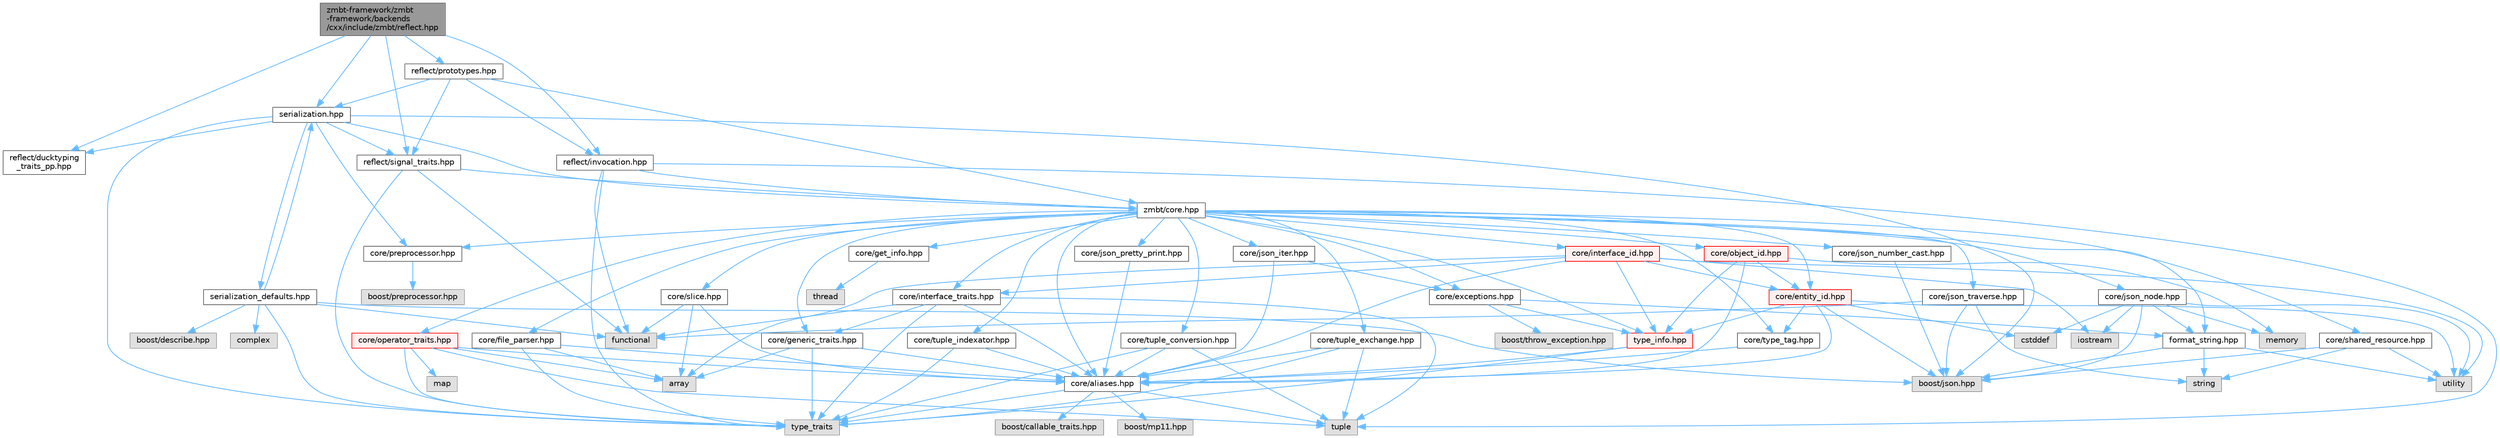 digraph "zmbt-framework/zmbt-framework/backends/cxx/include/zmbt/reflect.hpp"
{
 // LATEX_PDF_SIZE
  bgcolor="transparent";
  edge [fontname=Helvetica,fontsize=10,labelfontname=Helvetica,labelfontsize=10];
  node [fontname=Helvetica,fontsize=10,shape=box,height=0.2,width=0.4];
  Node1 [id="Node000001",label="zmbt-framework/zmbt\l-framework/backends\l/cxx/include/zmbt/reflect.hpp",height=0.2,width=0.4,color="gray40", fillcolor="grey60", style="filled", fontcolor="black",tooltip=" "];
  Node1 -> Node2 [id="edge1_Node000001_Node000002",color="steelblue1",style="solid",tooltip=" "];
  Node2 [id="Node000002",label="reflect/ducktyping\l_traits_pp.hpp",height=0.2,width=0.4,color="grey40", fillcolor="white", style="filled",URL="$ducktyping__traits__pp_8hpp.html",tooltip=" "];
  Node1 -> Node3 [id="edge2_Node000001_Node000003",color="steelblue1",style="solid",tooltip=" "];
  Node3 [id="Node000003",label="reflect/signal_traits.hpp",height=0.2,width=0.4,color="grey40", fillcolor="white", style="filled",URL="$signal__traits_8hpp.html",tooltip=" "];
  Node3 -> Node4 [id="edge3_Node000003_Node000004",color="steelblue1",style="solid",tooltip=" "];
  Node4 [id="Node000004",label="functional",height=0.2,width=0.4,color="grey60", fillcolor="#E0E0E0", style="filled",tooltip=" "];
  Node3 -> Node5 [id="edge4_Node000003_Node000005",color="steelblue1",style="solid",tooltip=" "];
  Node5 [id="Node000005",label="type_traits",height=0.2,width=0.4,color="grey60", fillcolor="#E0E0E0", style="filled",tooltip=" "];
  Node3 -> Node6 [id="edge5_Node000003_Node000006",color="steelblue1",style="solid",tooltip=" "];
  Node6 [id="Node000006",label="zmbt/core.hpp",height=0.2,width=0.4,color="grey40", fillcolor="white", style="filled",URL="$core_8hpp.html",tooltip=" "];
  Node6 -> Node7 [id="edge6_Node000006_Node000007",color="steelblue1",style="solid",tooltip=" "];
  Node7 [id="Node000007",label="core/aliases.hpp",height=0.2,width=0.4,color="grey40", fillcolor="white", style="filled",URL="$aliases_8hpp.html",tooltip=" "];
  Node7 -> Node5 [id="edge7_Node000007_Node000005",color="steelblue1",style="solid",tooltip=" "];
  Node7 -> Node8 [id="edge8_Node000007_Node000008",color="steelblue1",style="solid",tooltip=" "];
  Node8 [id="Node000008",label="tuple",height=0.2,width=0.4,color="grey60", fillcolor="#E0E0E0", style="filled",tooltip=" "];
  Node7 -> Node9 [id="edge9_Node000007_Node000009",color="steelblue1",style="solid",tooltip=" "];
  Node9 [id="Node000009",label="boost/callable_traits.hpp",height=0.2,width=0.4,color="grey60", fillcolor="#E0E0E0", style="filled",tooltip=" "];
  Node7 -> Node10 [id="edge10_Node000007_Node000010",color="steelblue1",style="solid",tooltip=" "];
  Node10 [id="Node000010",label="boost/mp11.hpp",height=0.2,width=0.4,color="grey60", fillcolor="#E0E0E0", style="filled",tooltip=" "];
  Node6 -> Node11 [id="edge11_Node000006_Node000011",color="steelblue1",style="solid",tooltip=" "];
  Node11 [id="Node000011",label="core/exceptions.hpp",height=0.2,width=0.4,color="grey40", fillcolor="white", style="filled",URL="$core_2exceptions_8hpp.html",tooltip=" "];
  Node11 -> Node12 [id="edge12_Node000011_Node000012",color="steelblue1",style="solid",tooltip=" "];
  Node12 [id="Node000012",label="boost/throw_exception.hpp",height=0.2,width=0.4,color="grey60", fillcolor="#E0E0E0", style="filled",tooltip=" "];
  Node11 -> Node13 [id="edge13_Node000011_Node000013",color="steelblue1",style="solid",tooltip=" "];
  Node13 [id="Node000013",label="format_string.hpp",height=0.2,width=0.4,color="grey40", fillcolor="white", style="filled",URL="$format__string_8hpp.html",tooltip=" "];
  Node13 -> Node14 [id="edge14_Node000013_Node000014",color="steelblue1",style="solid",tooltip=" "];
  Node14 [id="Node000014",label="boost/json.hpp",height=0.2,width=0.4,color="grey60", fillcolor="#E0E0E0", style="filled",tooltip=" "];
  Node13 -> Node15 [id="edge15_Node000013_Node000015",color="steelblue1",style="solid",tooltip=" "];
  Node15 [id="Node000015",label="string",height=0.2,width=0.4,color="grey60", fillcolor="#E0E0E0", style="filled",tooltip=" "];
  Node13 -> Node16 [id="edge16_Node000013_Node000016",color="steelblue1",style="solid",tooltip=" "];
  Node16 [id="Node000016",label="utility",height=0.2,width=0.4,color="grey60", fillcolor="#E0E0E0", style="filled",tooltip=" "];
  Node11 -> Node17 [id="edge17_Node000011_Node000017",color="steelblue1",style="solid",tooltip=" "];
  Node17 [id="Node000017",label="type_info.hpp",height=0.2,width=0.4,color="red", fillcolor="#FFF0F0", style="filled",URL="$type__info_8hpp.html",tooltip=" "];
  Node17 -> Node5 [id="edge18_Node000017_Node000005",color="steelblue1",style="solid",tooltip=" "];
  Node17 -> Node7 [id="edge19_Node000017_Node000007",color="steelblue1",style="solid",tooltip=" "];
  Node6 -> Node19 [id="edge20_Node000006_Node000019",color="steelblue1",style="solid",tooltip=" "];
  Node19 [id="Node000019",label="core/file_parser.hpp",height=0.2,width=0.4,color="grey40", fillcolor="white", style="filled",URL="$file__parser_8hpp.html",tooltip=" "];
  Node19 -> Node20 [id="edge21_Node000019_Node000020",color="steelblue1",style="solid",tooltip=" "];
  Node20 [id="Node000020",label="array",height=0.2,width=0.4,color="grey60", fillcolor="#E0E0E0", style="filled",tooltip=" "];
  Node19 -> Node5 [id="edge22_Node000019_Node000005",color="steelblue1",style="solid",tooltip=" "];
  Node19 -> Node7 [id="edge23_Node000019_Node000007",color="steelblue1",style="solid",tooltip=" "];
  Node6 -> Node13 [id="edge24_Node000006_Node000013",color="steelblue1",style="solid",tooltip=" "];
  Node6 -> Node21 [id="edge25_Node000006_Node000021",color="steelblue1",style="solid",tooltip=" "];
  Node21 [id="Node000021",label="core/generic_traits.hpp",height=0.2,width=0.4,color="grey40", fillcolor="white", style="filled",URL="$generic__traits_8hpp.html",tooltip=" "];
  Node21 -> Node5 [id="edge26_Node000021_Node000005",color="steelblue1",style="solid",tooltip=" "];
  Node21 -> Node20 [id="edge27_Node000021_Node000020",color="steelblue1",style="solid",tooltip=" "];
  Node21 -> Node7 [id="edge28_Node000021_Node000007",color="steelblue1",style="solid",tooltip=" "];
  Node6 -> Node22 [id="edge29_Node000006_Node000022",color="steelblue1",style="solid",tooltip=" "];
  Node22 [id="Node000022",label="core/get_info.hpp",height=0.2,width=0.4,color="grey40", fillcolor="white", style="filled",URL="$get__info_8hpp.html",tooltip=" "];
  Node22 -> Node23 [id="edge30_Node000022_Node000023",color="steelblue1",style="solid",tooltip=" "];
  Node23 [id="Node000023",label="thread",height=0.2,width=0.4,color="grey60", fillcolor="#E0E0E0", style="filled",tooltip=" "];
  Node6 -> Node24 [id="edge31_Node000006_Node000024",color="steelblue1",style="solid",tooltip=" "];
  Node24 [id="Node000024",label="core/interface_traits.hpp",height=0.2,width=0.4,color="grey40", fillcolor="white", style="filled",URL="$interface__traits_8hpp.html",tooltip=" "];
  Node24 -> Node4 [id="edge32_Node000024_Node000004",color="steelblue1",style="solid",tooltip=" "];
  Node24 -> Node8 [id="edge33_Node000024_Node000008",color="steelblue1",style="solid",tooltip=" "];
  Node24 -> Node5 [id="edge34_Node000024_Node000005",color="steelblue1",style="solid",tooltip=" "];
  Node24 -> Node7 [id="edge35_Node000024_Node000007",color="steelblue1",style="solid",tooltip=" "];
  Node24 -> Node21 [id="edge36_Node000024_Node000021",color="steelblue1",style="solid",tooltip=" "];
  Node6 -> Node25 [id="edge37_Node000006_Node000025",color="steelblue1",style="solid",tooltip=" "];
  Node25 [id="Node000025",label="core/json_iter.hpp",height=0.2,width=0.4,color="grey40", fillcolor="white", style="filled",URL="$json__iter_8hpp.html",tooltip=" "];
  Node25 -> Node7 [id="edge38_Node000025_Node000007",color="steelblue1",style="solid",tooltip=" "];
  Node25 -> Node11 [id="edge39_Node000025_Node000011",color="steelblue1",style="solid",tooltip=" "];
  Node6 -> Node26 [id="edge40_Node000006_Node000026",color="steelblue1",style="solid",tooltip=" "];
  Node26 [id="Node000026",label="core/json_node.hpp",height=0.2,width=0.4,color="grey40", fillcolor="white", style="filled",URL="$json__node_8hpp.html",tooltip=" "];
  Node26 -> Node14 [id="edge41_Node000026_Node000014",color="steelblue1",style="solid",tooltip=" "];
  Node26 -> Node27 [id="edge42_Node000026_Node000027",color="steelblue1",style="solid",tooltip=" "];
  Node27 [id="Node000027",label="cstddef",height=0.2,width=0.4,color="grey60", fillcolor="#E0E0E0", style="filled",tooltip=" "];
  Node26 -> Node28 [id="edge43_Node000026_Node000028",color="steelblue1",style="solid",tooltip=" "];
  Node28 [id="Node000028",label="iostream",height=0.2,width=0.4,color="grey60", fillcolor="#E0E0E0", style="filled",tooltip=" "];
  Node26 -> Node29 [id="edge44_Node000026_Node000029",color="steelblue1",style="solid",tooltip=" "];
  Node29 [id="Node000029",label="memory",height=0.2,width=0.4,color="grey60", fillcolor="#E0E0E0", style="filled",tooltip=" "];
  Node26 -> Node16 [id="edge45_Node000026_Node000016",color="steelblue1",style="solid",tooltip=" "];
  Node26 -> Node13 [id="edge46_Node000026_Node000013",color="steelblue1",style="solid",tooltip=" "];
  Node6 -> Node30 [id="edge47_Node000006_Node000030",color="steelblue1",style="solid",tooltip=" "];
  Node30 [id="Node000030",label="core/json_number_cast.hpp",height=0.2,width=0.4,color="grey40", fillcolor="white", style="filled",URL="$json__number__cast_8hpp.html",tooltip=" "];
  Node30 -> Node14 [id="edge48_Node000030_Node000014",color="steelblue1",style="solid",tooltip=" "];
  Node6 -> Node31 [id="edge49_Node000006_Node000031",color="steelblue1",style="solid",tooltip=" "];
  Node31 [id="Node000031",label="core/json_traverse.hpp",height=0.2,width=0.4,color="grey40", fillcolor="white", style="filled",URL="$json__traverse_8hpp.html",tooltip=" "];
  Node31 -> Node4 [id="edge50_Node000031_Node000004",color="steelblue1",style="solid",tooltip=" "];
  Node31 -> Node15 [id="edge51_Node000031_Node000015",color="steelblue1",style="solid",tooltip=" "];
  Node31 -> Node14 [id="edge52_Node000031_Node000014",color="steelblue1",style="solid",tooltip=" "];
  Node6 -> Node32 [id="edge53_Node000006_Node000032",color="steelblue1",style="solid",tooltip=" "];
  Node32 [id="Node000032",label="core/json_pretty_print.hpp",height=0.2,width=0.4,color="grey40", fillcolor="white", style="filled",URL="$json__pretty__print_8hpp.html",tooltip=" "];
  Node32 -> Node7 [id="edge54_Node000032_Node000007",color="steelblue1",style="solid",tooltip=" "];
  Node6 -> Node33 [id="edge55_Node000006_Node000033",color="steelblue1",style="solid",tooltip=" "];
  Node33 [id="Node000033",label="core/slice.hpp",height=0.2,width=0.4,color="grey40", fillcolor="white", style="filled",URL="$slice_8hpp.html",tooltip=" "];
  Node33 -> Node20 [id="edge56_Node000033_Node000020",color="steelblue1",style="solid",tooltip=" "];
  Node33 -> Node4 [id="edge57_Node000033_Node000004",color="steelblue1",style="solid",tooltip=" "];
  Node33 -> Node7 [id="edge58_Node000033_Node000007",color="steelblue1",style="solid",tooltip=" "];
  Node6 -> Node34 [id="edge59_Node000006_Node000034",color="steelblue1",style="solid",tooltip=" "];
  Node34 [id="Node000034",label="core/preprocessor.hpp",height=0.2,width=0.4,color="grey40", fillcolor="white", style="filled",URL="$preprocessor_8hpp.html",tooltip="type traits to check serialization compatibility"];
  Node34 -> Node35 [id="edge60_Node000034_Node000035",color="steelblue1",style="solid",tooltip=" "];
  Node35 [id="Node000035",label="boost/preprocessor.hpp",height=0.2,width=0.4,color="grey60", fillcolor="#E0E0E0", style="filled",tooltip=" "];
  Node6 -> Node36 [id="edge61_Node000006_Node000036",color="steelblue1",style="solid",tooltip=" "];
  Node36 [id="Node000036",label="core/operator_traits.hpp",height=0.2,width=0.4,color="red", fillcolor="#FFF0F0", style="filled",URL="$operator__traits_8hpp.html",tooltip=" "];
  Node36 -> Node20 [id="edge62_Node000036_Node000020",color="steelblue1",style="solid",tooltip=" "];
  Node36 -> Node37 [id="edge63_Node000036_Node000037",color="steelblue1",style="solid",tooltip=" "];
  Node37 [id="Node000037",label="map",height=0.2,width=0.4,color="grey60", fillcolor="#E0E0E0", style="filled",tooltip=" "];
  Node36 -> Node5 [id="edge64_Node000036_Node000005",color="steelblue1",style="solid",tooltip=" "];
  Node36 -> Node8 [id="edge65_Node000036_Node000008",color="steelblue1",style="solid",tooltip=" "];
  Node36 -> Node7 [id="edge66_Node000036_Node000007",color="steelblue1",style="solid",tooltip=" "];
  Node6 -> Node43 [id="edge67_Node000006_Node000043",color="steelblue1",style="solid",tooltip=" "];
  Node43 [id="Node000043",label="core/shared_resource.hpp",height=0.2,width=0.4,color="grey40", fillcolor="white", style="filled",URL="$shared__resource_8hpp.html",tooltip=" "];
  Node43 -> Node14 [id="edge68_Node000043_Node000014",color="steelblue1",style="solid",tooltip=" "];
  Node43 -> Node15 [id="edge69_Node000043_Node000015",color="steelblue1",style="solid",tooltip=" "];
  Node43 -> Node16 [id="edge70_Node000043_Node000016",color="steelblue1",style="solid",tooltip=" "];
  Node6 -> Node44 [id="edge71_Node000006_Node000044",color="steelblue1",style="solid",tooltip=" "];
  Node44 [id="Node000044",label="core/tuple_conversion.hpp",height=0.2,width=0.4,color="grey40", fillcolor="white", style="filled",URL="$tuple__conversion_8hpp.html",tooltip=" "];
  Node44 -> Node8 [id="edge72_Node000044_Node000008",color="steelblue1",style="solid",tooltip=" "];
  Node44 -> Node5 [id="edge73_Node000044_Node000005",color="steelblue1",style="solid",tooltip=" "];
  Node44 -> Node7 [id="edge74_Node000044_Node000007",color="steelblue1",style="solid",tooltip=" "];
  Node6 -> Node45 [id="edge75_Node000006_Node000045",color="steelblue1",style="solid",tooltip=" "];
  Node45 [id="Node000045",label="core/tuple_exchange.hpp",height=0.2,width=0.4,color="grey40", fillcolor="white", style="filled",URL="$tuple__exchange_8hpp.html",tooltip=" "];
  Node45 -> Node8 [id="edge76_Node000045_Node000008",color="steelblue1",style="solid",tooltip=" "];
  Node45 -> Node5 [id="edge77_Node000045_Node000005",color="steelblue1",style="solid",tooltip=" "];
  Node45 -> Node7 [id="edge78_Node000045_Node000007",color="steelblue1",style="solid",tooltip=" "];
  Node6 -> Node46 [id="edge79_Node000006_Node000046",color="steelblue1",style="solid",tooltip=" "];
  Node46 [id="Node000046",label="core/tuple_indexator.hpp",height=0.2,width=0.4,color="grey40", fillcolor="white", style="filled",URL="$tuple__indexator_8hpp.html",tooltip=" "];
  Node46 -> Node5 [id="edge80_Node000046_Node000005",color="steelblue1",style="solid",tooltip=" "];
  Node46 -> Node7 [id="edge81_Node000046_Node000007",color="steelblue1",style="solid",tooltip=" "];
  Node6 -> Node17 [id="edge82_Node000006_Node000017",color="steelblue1",style="solid",tooltip=" "];
  Node6 -> Node47 [id="edge83_Node000006_Node000047",color="steelblue1",style="solid",tooltip=" "];
  Node47 [id="Node000047",label="core/type_tag.hpp",height=0.2,width=0.4,color="grey40", fillcolor="white", style="filled",URL="$type__tag_8hpp.html",tooltip=" "];
  Node47 -> Node7 [id="edge84_Node000047_Node000007",color="steelblue1",style="solid",tooltip=" "];
  Node6 -> Node48 [id="edge85_Node000006_Node000048",color="steelblue1",style="solid",tooltip=" "];
  Node48 [id="Node000048",label="core/entity_id.hpp",height=0.2,width=0.4,color="red", fillcolor="#FFF0F0", style="filled",URL="$entity__id_8hpp.html",tooltip=" "];
  Node48 -> Node27 [id="edge86_Node000048_Node000027",color="steelblue1",style="solid",tooltip=" "];
  Node48 -> Node16 [id="edge87_Node000048_Node000016",color="steelblue1",style="solid",tooltip=" "];
  Node48 -> Node14 [id="edge88_Node000048_Node000014",color="steelblue1",style="solid",tooltip=" "];
  Node48 -> Node7 [id="edge89_Node000048_Node000007",color="steelblue1",style="solid",tooltip=" "];
  Node48 -> Node47 [id="edge90_Node000048_Node000047",color="steelblue1",style="solid",tooltip=" "];
  Node48 -> Node17 [id="edge91_Node000048_Node000017",color="steelblue1",style="solid",tooltip=" "];
  Node6 -> Node51 [id="edge92_Node000006_Node000051",color="steelblue1",style="solid",tooltip=" "];
  Node51 [id="Node000051",label="core/interface_id.hpp",height=0.2,width=0.4,color="red", fillcolor="#FFF0F0", style="filled",URL="$interface__id_8hpp.html",tooltip=" "];
  Node51 -> Node28 [id="edge93_Node000051_Node000028",color="steelblue1",style="solid",tooltip=" "];
  Node51 -> Node20 [id="edge94_Node000051_Node000020",color="steelblue1",style="solid",tooltip=" "];
  Node51 -> Node16 [id="edge95_Node000051_Node000016",color="steelblue1",style="solid",tooltip=" "];
  Node51 -> Node7 [id="edge96_Node000051_Node000007",color="steelblue1",style="solid",tooltip=" "];
  Node51 -> Node48 [id="edge97_Node000051_Node000048",color="steelblue1",style="solid",tooltip=" "];
  Node51 -> Node24 [id="edge98_Node000051_Node000024",color="steelblue1",style="solid",tooltip=" "];
  Node51 -> Node17 [id="edge99_Node000051_Node000017",color="steelblue1",style="solid",tooltip=" "];
  Node6 -> Node55 [id="edge100_Node000006_Node000055",color="steelblue1",style="solid",tooltip=" "];
  Node55 [id="Node000055",label="core/object_id.hpp",height=0.2,width=0.4,color="red", fillcolor="#FFF0F0", style="filled",URL="$object__id_8hpp.html",tooltip=" "];
  Node55 -> Node29 [id="edge101_Node000055_Node000029",color="steelblue1",style="solid",tooltip=" "];
  Node55 -> Node7 [id="edge102_Node000055_Node000007",color="steelblue1",style="solid",tooltip=" "];
  Node55 -> Node48 [id="edge103_Node000055_Node000048",color="steelblue1",style="solid",tooltip=" "];
  Node55 -> Node17 [id="edge104_Node000055_Node000017",color="steelblue1",style="solid",tooltip=" "];
  Node1 -> Node56 [id="edge105_Node000001_Node000056",color="steelblue1",style="solid",tooltip=" "];
  Node56 [id="Node000056",label="reflect/invocation.hpp",height=0.2,width=0.4,color="grey40", fillcolor="white", style="filled",URL="$invocation_8hpp.html",tooltip=" "];
  Node56 -> Node4 [id="edge106_Node000056_Node000004",color="steelblue1",style="solid",tooltip=" "];
  Node56 -> Node8 [id="edge107_Node000056_Node000008",color="steelblue1",style="solid",tooltip=" "];
  Node56 -> Node5 [id="edge108_Node000056_Node000005",color="steelblue1",style="solid",tooltip=" "];
  Node56 -> Node6 [id="edge109_Node000056_Node000006",color="steelblue1",style="solid",tooltip=" "];
  Node1 -> Node57 [id="edge110_Node000001_Node000057",color="steelblue1",style="solid",tooltip=" "];
  Node57 [id="Node000057",label="reflect/prototypes.hpp",height=0.2,width=0.4,color="grey40", fillcolor="white", style="filled",URL="$prototypes_8hpp.html",tooltip=" "];
  Node57 -> Node6 [id="edge111_Node000057_Node000006",color="steelblue1",style="solid",tooltip=" "];
  Node57 -> Node3 [id="edge112_Node000057_Node000003",color="steelblue1",style="solid",tooltip=" "];
  Node57 -> Node58 [id="edge113_Node000057_Node000058",color="steelblue1",style="solid",tooltip=" "];
  Node58 [id="Node000058",label="serialization.hpp",height=0.2,width=0.4,color="grey40", fillcolor="white", style="filled",URL="$serialization_8hpp.html",tooltip=" "];
  Node58 -> Node5 [id="edge114_Node000058_Node000005",color="steelblue1",style="solid",tooltip=" "];
  Node58 -> Node14 [id="edge115_Node000058_Node000014",color="steelblue1",style="solid",tooltip=" "];
  Node58 -> Node34 [id="edge116_Node000058_Node000034",color="steelblue1",style="solid",tooltip=" "];
  Node58 -> Node6 [id="edge117_Node000058_Node000006",color="steelblue1",style="solid",tooltip=" "];
  Node58 -> Node2 [id="edge118_Node000058_Node000002",color="steelblue1",style="solid",tooltip=" "];
  Node58 -> Node3 [id="edge119_Node000058_Node000003",color="steelblue1",style="solid",tooltip=" "];
  Node58 -> Node59 [id="edge120_Node000058_Node000059",color="steelblue1",style="solid",tooltip=" "];
  Node59 [id="Node000059",label="serialization_defaults.hpp",height=0.2,width=0.4,color="grey40", fillcolor="white", style="filled",URL="$serialization__defaults_8hpp.html",tooltip=" "];
  Node59 -> Node4 [id="edge121_Node000059_Node000004",color="steelblue1",style="solid",tooltip=" "];
  Node59 -> Node5 [id="edge122_Node000059_Node000005",color="steelblue1",style="solid",tooltip=" "];
  Node59 -> Node60 [id="edge123_Node000059_Node000060",color="steelblue1",style="solid",tooltip=" "];
  Node60 [id="Node000060",label="boost/describe.hpp",height=0.2,width=0.4,color="grey60", fillcolor="#E0E0E0", style="filled",tooltip=" "];
  Node59 -> Node14 [id="edge124_Node000059_Node000014",color="steelblue1",style="solid",tooltip=" "];
  Node59 -> Node58 [id="edge125_Node000059_Node000058",color="steelblue1",style="solid",tooltip=" "];
  Node59 -> Node61 [id="edge126_Node000059_Node000061",color="steelblue1",style="solid",tooltip=" "];
  Node61 [id="Node000061",label="complex",height=0.2,width=0.4,color="grey60", fillcolor="#E0E0E0", style="filled",tooltip=" "];
  Node57 -> Node56 [id="edge127_Node000057_Node000056",color="steelblue1",style="solid",tooltip=" "];
  Node1 -> Node58 [id="edge128_Node000001_Node000058",color="steelblue1",style="solid",tooltip=" "];
}
